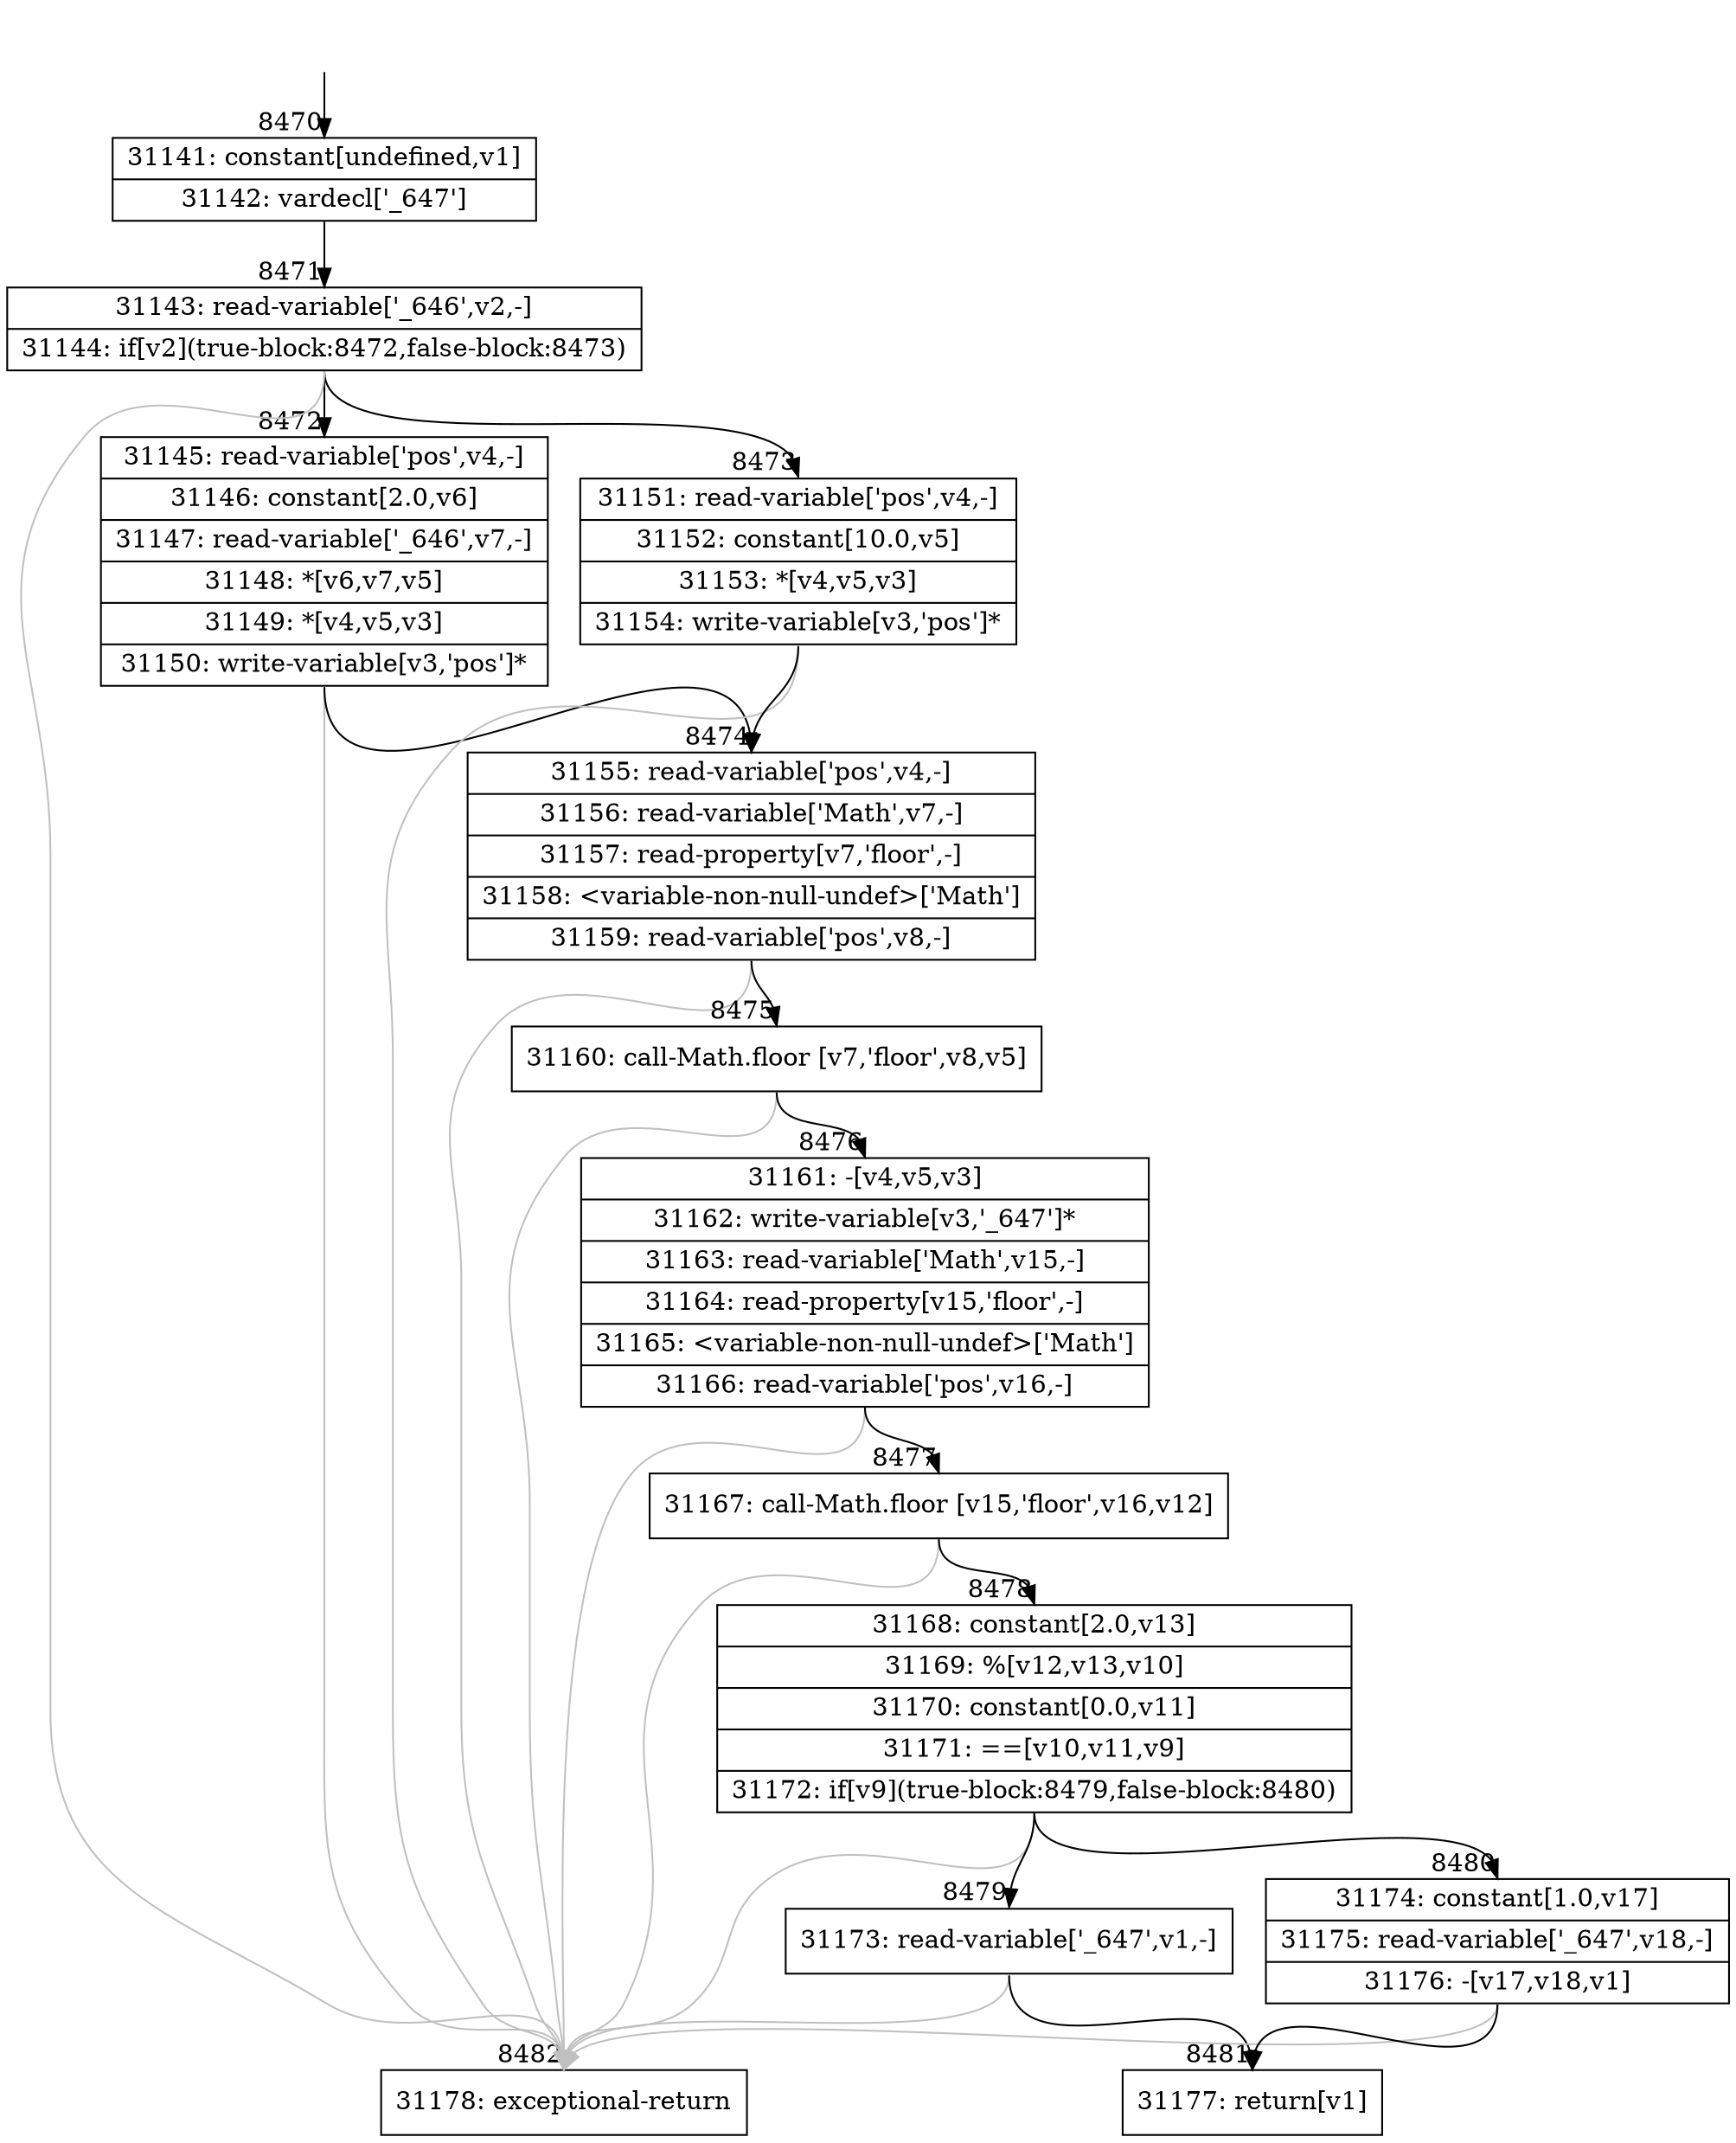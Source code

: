 digraph {
rankdir="TD"
BB_entry564[shape=none,label=""];
BB_entry564 -> BB8470 [tailport=s, headport=n, headlabel="    8470"]
BB8470 [shape=record label="{31141: constant[undefined,v1]|31142: vardecl['_647']}" ] 
BB8470 -> BB8471 [tailport=s, headport=n, headlabel="      8471"]
BB8471 [shape=record label="{31143: read-variable['_646',v2,-]|31144: if[v2](true-block:8472,false-block:8473)}" ] 
BB8471 -> BB8472 [tailport=s, headport=n, headlabel="      8472"]
BB8471 -> BB8473 [tailport=s, headport=n, headlabel="      8473"]
BB8471 -> BB8482 [tailport=s, headport=n, color=gray, headlabel="      8482"]
BB8472 [shape=record label="{31145: read-variable['pos',v4,-]|31146: constant[2.0,v6]|31147: read-variable['_646',v7,-]|31148: *[v6,v7,v5]|31149: *[v4,v5,v3]|31150: write-variable[v3,'pos']*}" ] 
BB8472 -> BB8474 [tailport=s, headport=n, headlabel="      8474"]
BB8472 -> BB8482 [tailport=s, headport=n, color=gray]
BB8473 [shape=record label="{31151: read-variable['pos',v4,-]|31152: constant[10.0,v5]|31153: *[v4,v5,v3]|31154: write-variable[v3,'pos']*}" ] 
BB8473 -> BB8474 [tailport=s, headport=n]
BB8473 -> BB8482 [tailport=s, headport=n, color=gray]
BB8474 [shape=record label="{31155: read-variable['pos',v4,-]|31156: read-variable['Math',v7,-]|31157: read-property[v7,'floor',-]|31158: \<variable-non-null-undef\>['Math']|31159: read-variable['pos',v8,-]}" ] 
BB8474 -> BB8475 [tailport=s, headport=n, headlabel="      8475"]
BB8474 -> BB8482 [tailport=s, headport=n, color=gray]
BB8475 [shape=record label="{31160: call-Math.floor [v7,'floor',v8,v5]}" ] 
BB8475 -> BB8476 [tailport=s, headport=n, headlabel="      8476"]
BB8475 -> BB8482 [tailport=s, headport=n, color=gray]
BB8476 [shape=record label="{31161: -[v4,v5,v3]|31162: write-variable[v3,'_647']*|31163: read-variable['Math',v15,-]|31164: read-property[v15,'floor',-]|31165: \<variable-non-null-undef\>['Math']|31166: read-variable['pos',v16,-]}" ] 
BB8476 -> BB8477 [tailport=s, headport=n, headlabel="      8477"]
BB8476 -> BB8482 [tailport=s, headport=n, color=gray]
BB8477 [shape=record label="{31167: call-Math.floor [v15,'floor',v16,v12]}" ] 
BB8477 -> BB8478 [tailport=s, headport=n, headlabel="      8478"]
BB8477 -> BB8482 [tailport=s, headport=n, color=gray]
BB8478 [shape=record label="{31168: constant[2.0,v13]|31169: %[v12,v13,v10]|31170: constant[0.0,v11]|31171: ==[v10,v11,v9]|31172: if[v9](true-block:8479,false-block:8480)}" ] 
BB8478 -> BB8479 [tailport=s, headport=n, headlabel="      8479"]
BB8478 -> BB8480 [tailport=s, headport=n, headlabel="      8480"]
BB8478 -> BB8482 [tailport=s, headport=n, color=gray]
BB8479 [shape=record label="{31173: read-variable['_647',v1,-]}" ] 
BB8479 -> BB8481 [tailport=s, headport=n, headlabel="      8481"]
BB8479 -> BB8482 [tailport=s, headport=n, color=gray]
BB8480 [shape=record label="{31174: constant[1.0,v17]|31175: read-variable['_647',v18,-]|31176: -[v17,v18,v1]}" ] 
BB8480 -> BB8481 [tailport=s, headport=n]
BB8480 -> BB8482 [tailport=s, headport=n, color=gray]
BB8481 [shape=record label="{31177: return[v1]}" ] 
BB8482 [shape=record label="{31178: exceptional-return}" ] 
//#$~ 6085
}
